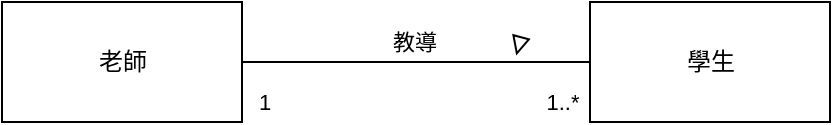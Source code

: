 <mxfile>
    <diagram id="2UsGc-OjMIsWodfpNvjw" name="第1頁">
        <mxGraphModel dx="822" dy="312" grid="1" gridSize="10" guides="1" tooltips="1" connect="1" arrows="1" fold="1" page="1" pageScale="1" pageWidth="827" pageHeight="1169" math="0" shadow="0">
            <root>
                <mxCell id="0"/>
                <mxCell id="1" parent="0"/>
                <mxCell id="9" style="edgeStyle=none;html=1;exitX=1;exitY=0.5;exitDx=0;exitDy=0;entryX=0;entryY=0.5;entryDx=0;entryDy=0;endArrow=none;endFill=0;" parent="1" source="2" target="3" edge="1">
                    <mxGeometry relative="1" as="geometry"/>
                </mxCell>
                <mxCell id="11" value="1" style="edgeLabel;html=1;align=center;verticalAlign=middle;resizable=0;points=[];" parent="9" vertex="1" connectable="0">
                    <mxGeometry x="-0.873" relative="1" as="geometry">
                        <mxPoint y="20" as="offset"/>
                    </mxGeometry>
                </mxCell>
                <mxCell id="12" value="1..*" style="edgeLabel;html=1;align=center;verticalAlign=middle;resizable=0;points=[];" parent="9" vertex="1" connectable="0">
                    <mxGeometry x="0.882" y="1" relative="1" as="geometry">
                        <mxPoint x="-4" y="21" as="offset"/>
                    </mxGeometry>
                </mxCell>
                <mxCell id="13" value="教導" style="edgeLabel;html=1;align=center;verticalAlign=middle;resizable=0;points=[];" parent="9" vertex="1" connectable="0">
                    <mxGeometry x="-0.184" y="1" relative="1" as="geometry">
                        <mxPoint x="15" y="-9" as="offset"/>
                    </mxGeometry>
                </mxCell>
                <mxCell id="2" value="老師" style="html=1;" parent="1" vertex="1">
                    <mxGeometry x="120" y="440" width="120" height="60" as="geometry"/>
                </mxCell>
                <mxCell id="3" value="學生" style="html=1;" parent="1" vertex="1">
                    <mxGeometry x="414" y="440" width="120" height="60" as="geometry"/>
                </mxCell>
                <mxCell id="14" value="" style="triangle;whiteSpace=wrap;html=1;rotation=105;" parent="1" vertex="1">
                    <mxGeometry x="374.33" y="457.65" width="8.32" height="8" as="geometry"/>
                </mxCell>
            </root>
        </mxGraphModel>
    </diagram>
</mxfile>